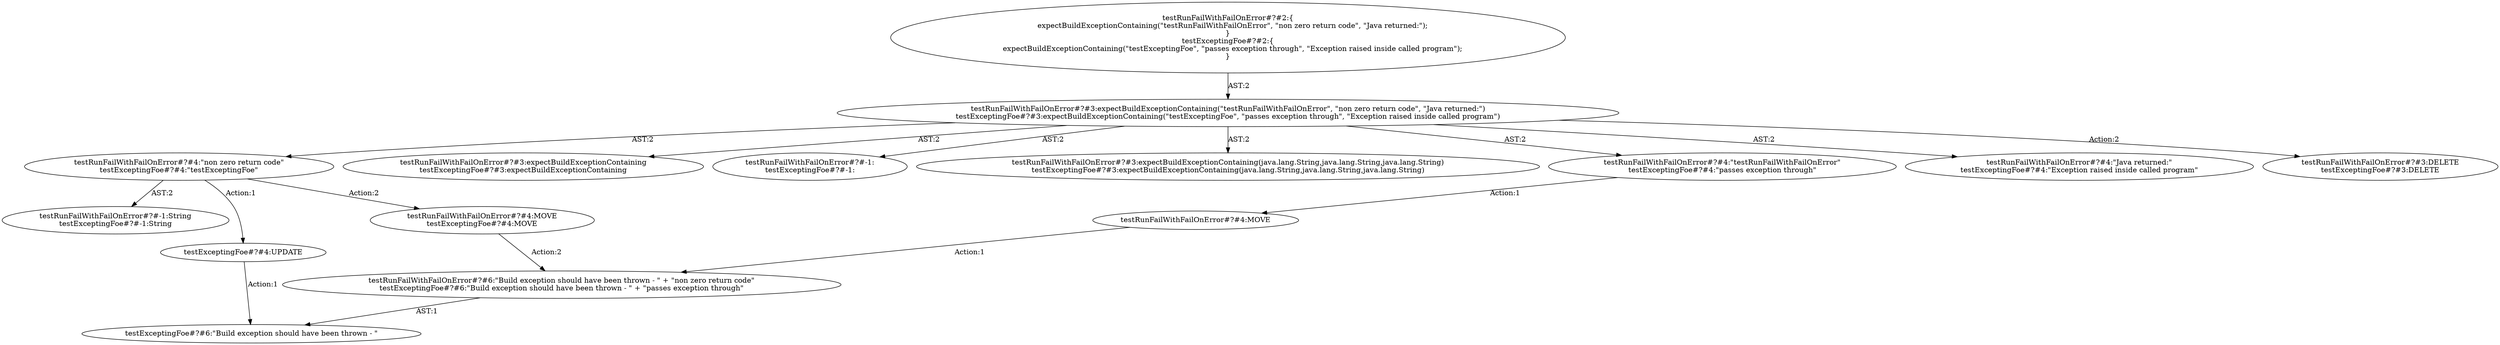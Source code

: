 digraph "Pattern" {
0 [label="testRunFailWithFailOnError#?#4:MOVE
testExceptingFoe#?#4:MOVE" shape=ellipse]
1 [label="testRunFailWithFailOnError#?#4:\"non zero return code\"
testExceptingFoe#?#4:\"testExceptingFoe\"" shape=ellipse]
2 [label="testRunFailWithFailOnError#?#3:expectBuildExceptionContaining(\"testRunFailWithFailOnError\", \"non zero return code\", \"Java returned:\")
testExceptingFoe#?#3:expectBuildExceptionContaining(\"testExceptingFoe\", \"passes exception through\", \"Exception raised inside called program\")" shape=ellipse]
3 [label="testRunFailWithFailOnError#?#2:\{
    expectBuildExceptionContaining(\"testRunFailWithFailOnError\", \"non zero return code\", \"Java returned:\");
\}
testExceptingFoe#?#2:\{
    expectBuildExceptionContaining(\"testExceptingFoe\", \"passes exception through\", \"Exception raised inside called program\");
\}" shape=ellipse]
4 [label="testRunFailWithFailOnError#?#3:expectBuildExceptionContaining
testExceptingFoe#?#3:expectBuildExceptionContaining" shape=ellipse]
5 [label="testRunFailWithFailOnError#?#-1:
testExceptingFoe#?#-1:" shape=ellipse]
6 [label="testRunFailWithFailOnError#?#3:expectBuildExceptionContaining(java.lang.String,java.lang.String,java.lang.String)
testExceptingFoe#?#3:expectBuildExceptionContaining(java.lang.String,java.lang.String,java.lang.String)" shape=ellipse]
7 [label="testRunFailWithFailOnError#?#4:\"testRunFailWithFailOnError\"
testExceptingFoe#?#4:\"passes exception through\"" shape=ellipse]
8 [label="testRunFailWithFailOnError#?#4:\"Java returned:\"
testExceptingFoe#?#4:\"Exception raised inside called program\"" shape=ellipse]
9 [label="testRunFailWithFailOnError#?#3:DELETE
testExceptingFoe#?#3:DELETE" shape=ellipse]
10 [label="testRunFailWithFailOnError#?#-1:String
testExceptingFoe#?#-1:String" shape=ellipse]
11 [label="testRunFailWithFailOnError#?#6:\"Build exception should have been thrown - \" + \"non zero return code\"
testExceptingFoe#?#6:\"Build exception should have been thrown - \" + \"passes exception through\"" shape=ellipse]
12 [label="testRunFailWithFailOnError#?#4:MOVE" shape=ellipse]
13 [label="testExceptingFoe#?#4:UPDATE" shape=ellipse]
14 [label="testExceptingFoe#?#6:\"Build exception should have been thrown - \"" shape=ellipse]
0 -> 11 [label="Action:2"];
1 -> 0 [label="Action:2"];
1 -> 10 [label="AST:2"];
1 -> 13 [label="Action:1"];
2 -> 1 [label="AST:2"];
2 -> 4 [label="AST:2"];
2 -> 5 [label="AST:2"];
2 -> 6 [label="AST:2"];
2 -> 7 [label="AST:2"];
2 -> 8 [label="AST:2"];
2 -> 9 [label="Action:2"];
3 -> 2 [label="AST:2"];
7 -> 12 [label="Action:1"];
11 -> 14 [label="AST:1"];
12 -> 11 [label="Action:1"];
13 -> 14 [label="Action:1"];
}